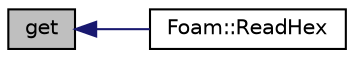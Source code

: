 digraph "get"
{
  bgcolor="transparent";
  edge [fontname="Helvetica",fontsize="10",labelfontname="Helvetica",labelfontsize="10"];
  node [fontname="Helvetica",fontsize="10",shape=record];
  rankdir="LR";
  Node4930 [label="get",height=0.2,width=0.4,color="black", fillcolor="grey75", style="filled", fontcolor="black"];
  Node4930 -> Node4931 [dir="back",color="midnightblue",fontsize="10",style="solid",fontname="Helvetica"];
  Node4931 [label="Foam::ReadHex",height=0.2,width=0.4,color="black",URL="$a21851.html#a85ba449e29559647c3b485a598d739f5",tooltip="Read a hex label from an input stream. "];
}
